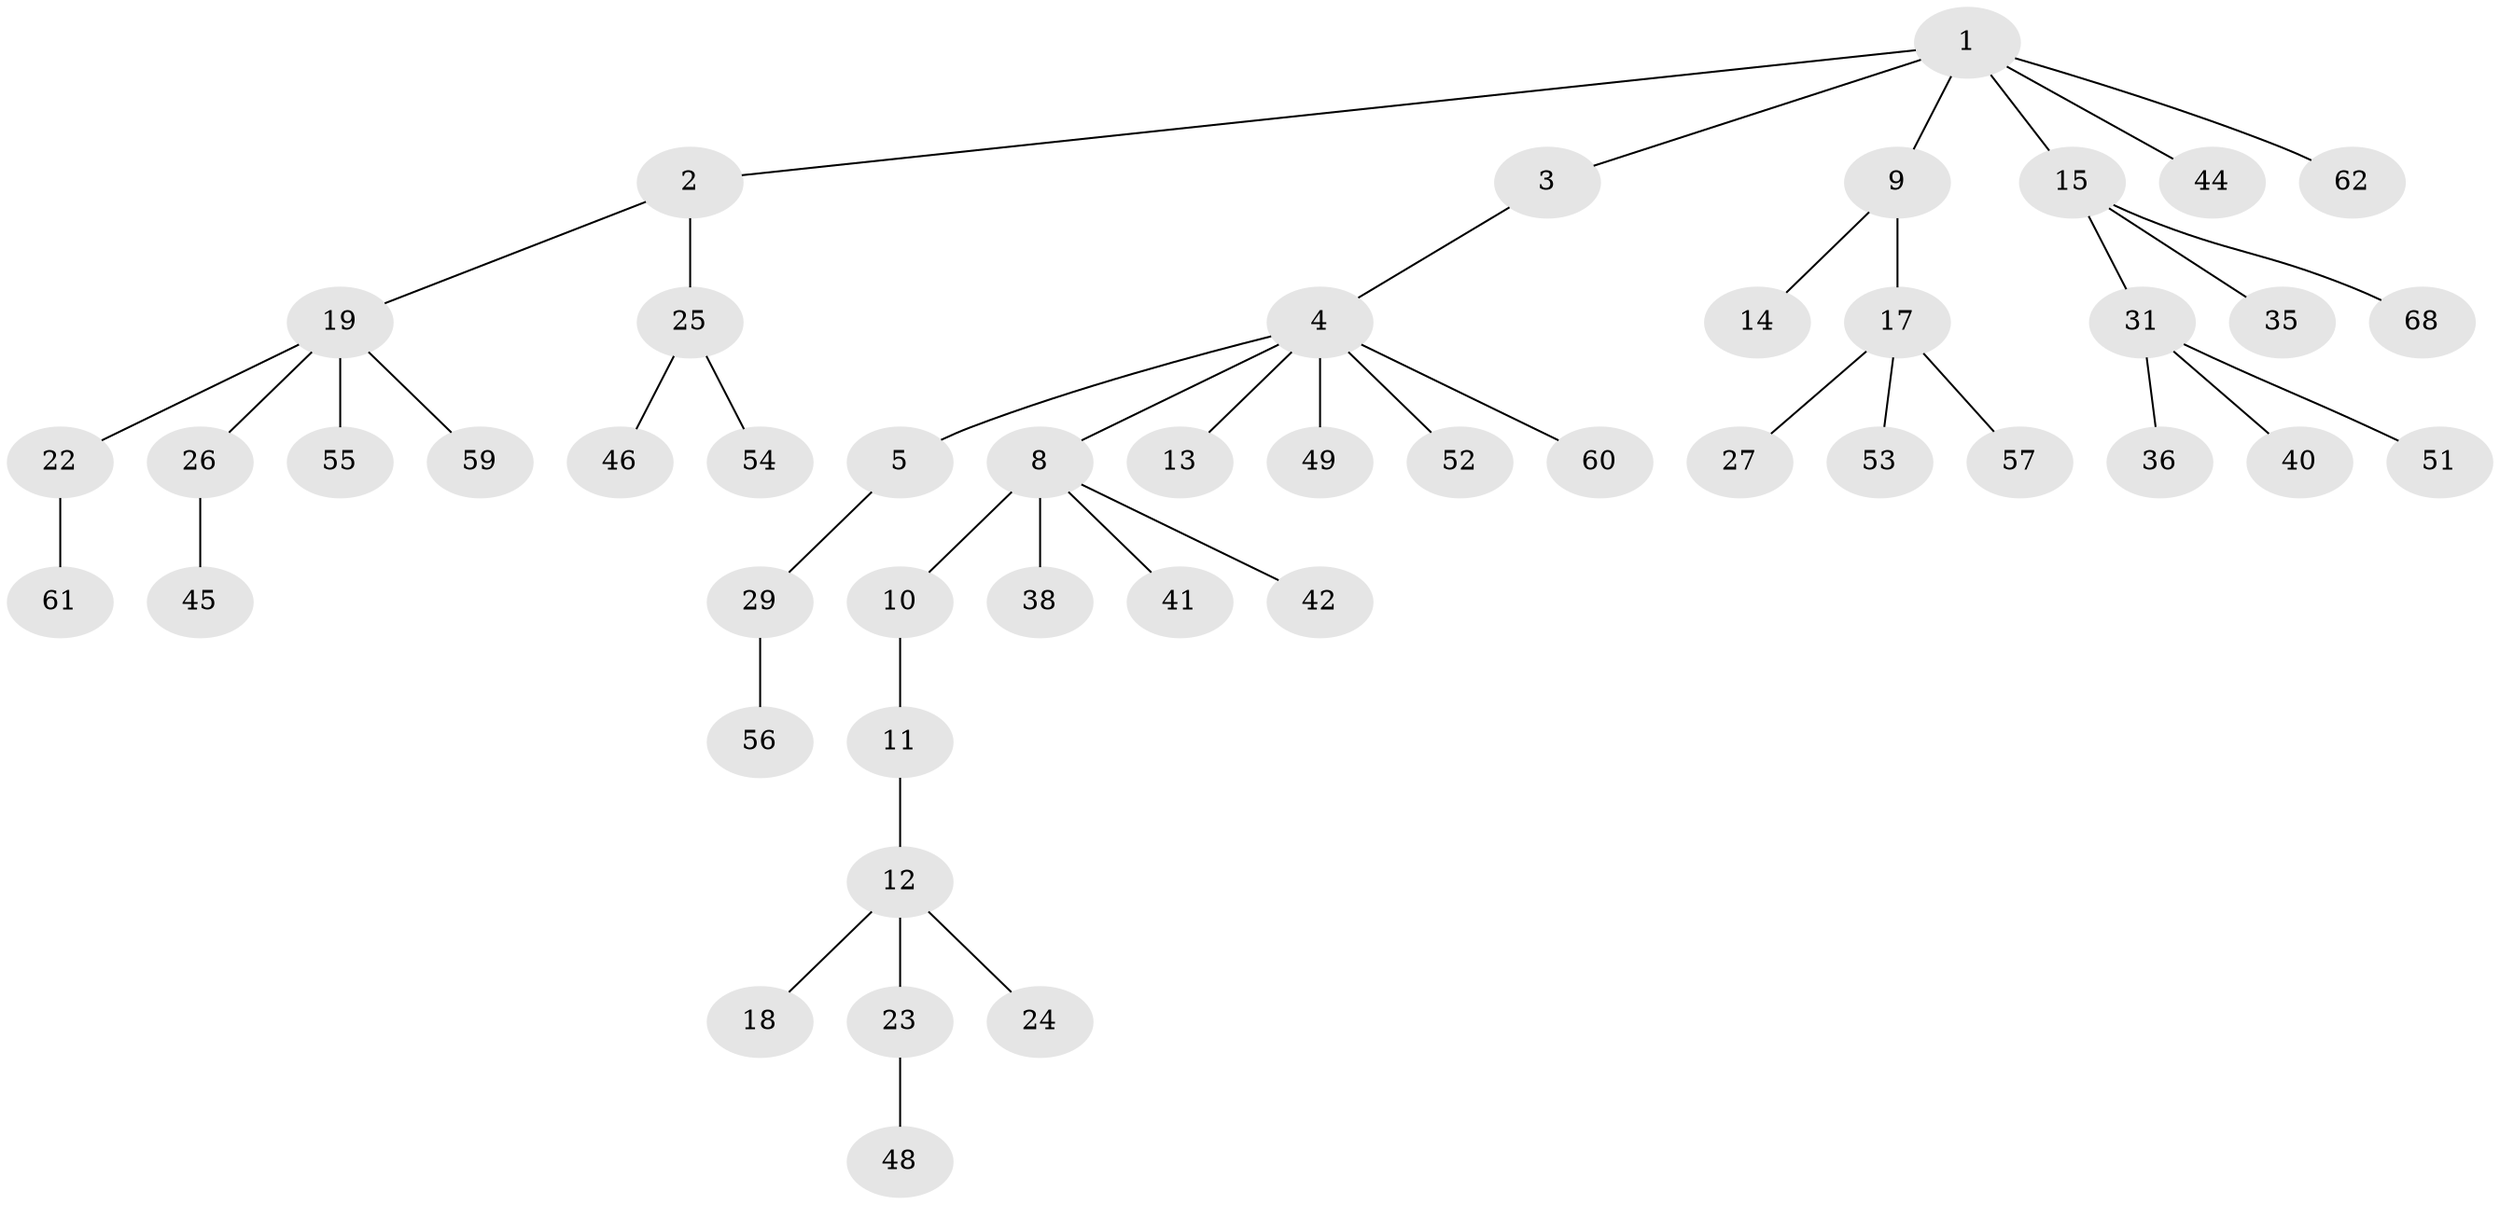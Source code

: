 // original degree distribution, {5: 0.029411764705882353, 4: 0.07352941176470588, 3: 0.1323529411764706, 7: 0.014705882352941176, 1: 0.5294117647058824, 2: 0.20588235294117646, 6: 0.014705882352941176}
// Generated by graph-tools (version 1.1) at 2025/11/02/27/25 16:11:27]
// undirected, 47 vertices, 46 edges
graph export_dot {
graph [start="1"]
  node [color=gray90,style=filled];
  1 [super="+28"];
  2 [super="+6"];
  3 [super="+47"];
  4 [super="+30"];
  5 [super="+7"];
  8 [super="+20"];
  9;
  10;
  11 [super="+63"];
  12 [super="+16"];
  13;
  14 [super="+34"];
  15 [super="+37"];
  17 [super="+21"];
  18 [super="+58"];
  19 [super="+66"];
  22 [super="+43"];
  23;
  24;
  25 [super="+39"];
  26;
  27;
  29 [super="+32"];
  31 [super="+33"];
  35;
  36;
  38 [super="+67"];
  40;
  41;
  42;
  44;
  45;
  46;
  48 [super="+50"];
  49;
  51;
  52;
  53;
  54 [super="+64"];
  55;
  56;
  57;
  59;
  60 [super="+65"];
  61;
  62;
  68;
  1 -- 2;
  1 -- 3;
  1 -- 9;
  1 -- 15;
  1 -- 44;
  1 -- 62;
  2 -- 19;
  2 -- 25;
  3 -- 4;
  4 -- 5;
  4 -- 8;
  4 -- 13;
  4 -- 49;
  4 -- 52;
  4 -- 60;
  5 -- 29;
  8 -- 10;
  8 -- 41;
  8 -- 42;
  8 -- 38;
  9 -- 14;
  9 -- 17;
  10 -- 11;
  11 -- 12;
  12 -- 23;
  12 -- 24;
  12 -- 18;
  15 -- 31;
  15 -- 35;
  15 -- 68;
  17 -- 27;
  17 -- 53;
  17 -- 57;
  19 -- 22;
  19 -- 26;
  19 -- 55;
  19 -- 59;
  22 -- 61;
  23 -- 48;
  25 -- 46;
  25 -- 54;
  26 -- 45;
  29 -- 56;
  31 -- 40;
  31 -- 51;
  31 -- 36;
}

